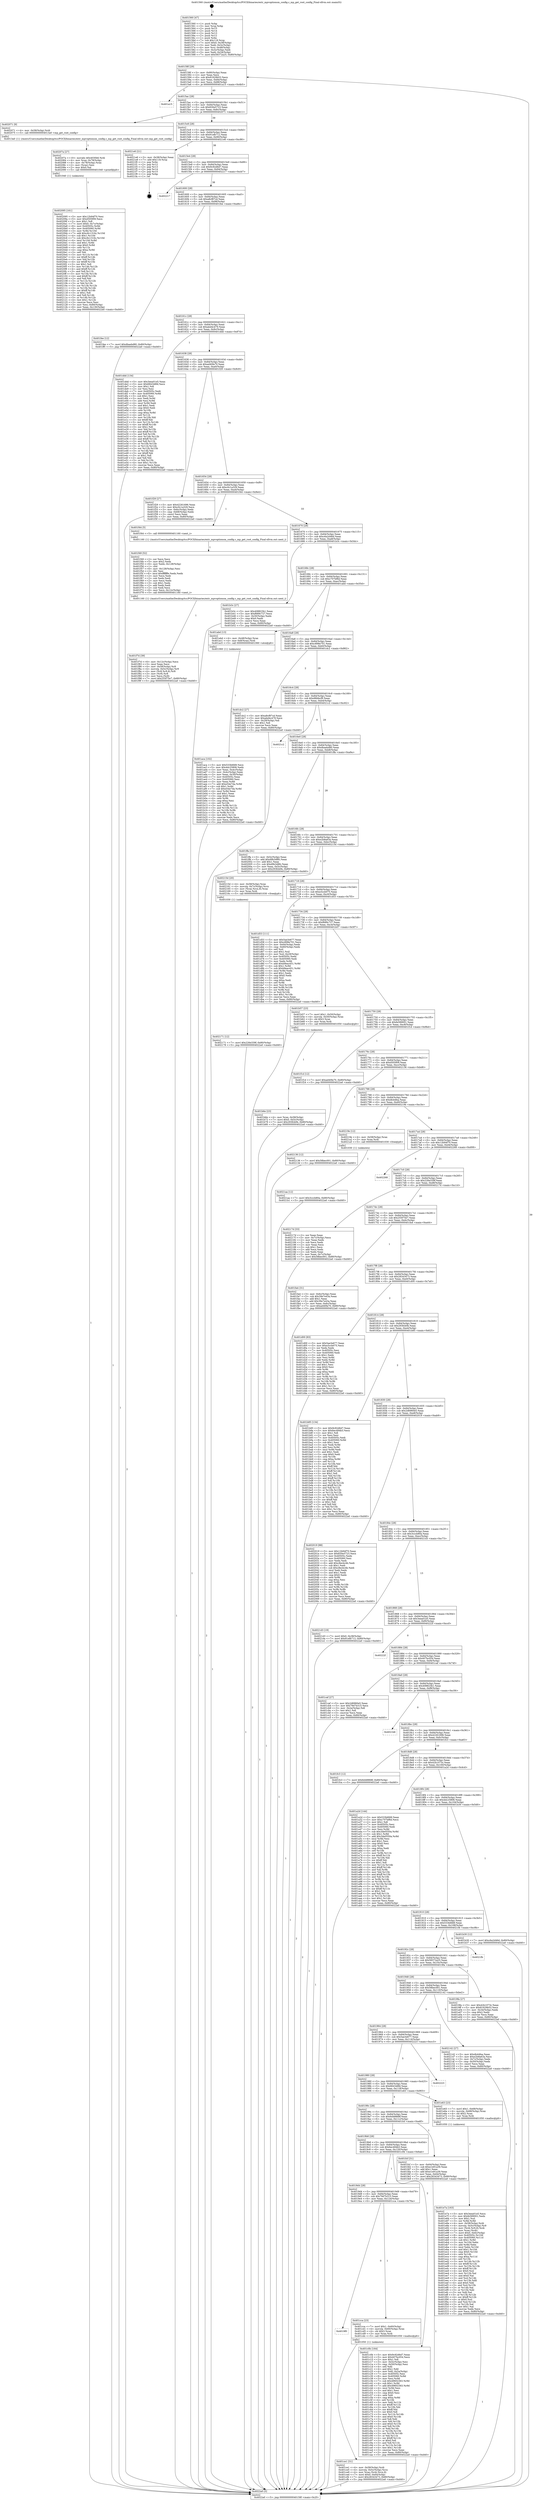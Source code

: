 digraph "0x401560" {
  label = "0x401560 (/mnt/c/Users/mathe/Desktop/tcc/POCII/binaries/extr_mpvoptionsm_config.c_mp_get_root_config_Final-ollvm.out::main(0))"
  labelloc = "t"
  node[shape=record]

  Entry [label="",width=0.3,height=0.3,shape=circle,fillcolor=black,style=filled]
  "0x40158f" [label="{
     0x40158f [29]\l
     | [instrs]\l
     &nbsp;&nbsp;0x40158f \<+3\>: mov -0x80(%rbp),%eax\l
     &nbsp;&nbsp;0x401592 \<+2\>: mov %eax,%ecx\l
     &nbsp;&nbsp;0x401594 \<+6\>: sub $0x81629b53,%ecx\l
     &nbsp;&nbsp;0x40159a \<+6\>: mov %eax,-0x84(%rbp)\l
     &nbsp;&nbsp;0x4015a0 \<+6\>: mov %ecx,-0x88(%rbp)\l
     &nbsp;&nbsp;0x4015a6 \<+6\>: je 0000000000401a15 \<main+0x4b5\>\l
  }"]
  "0x401a15" [label="{
     0x401a15\l
  }", style=dashed]
  "0x4015ac" [label="{
     0x4015ac [28]\l
     | [instrs]\l
     &nbsp;&nbsp;0x4015ac \<+5\>: jmp 00000000004015b1 \<main+0x51\>\l
     &nbsp;&nbsp;0x4015b1 \<+6\>: mov -0x84(%rbp),%eax\l
     &nbsp;&nbsp;0x4015b7 \<+5\>: sub $0x830e5723,%eax\l
     &nbsp;&nbsp;0x4015bc \<+6\>: mov %eax,-0x8c(%rbp)\l
     &nbsp;&nbsp;0x4015c2 \<+6\>: je 0000000000402071 \<main+0xb11\>\l
  }"]
  Exit [label="",width=0.3,height=0.3,shape=circle,fillcolor=black,style=filled,peripheries=2]
  "0x402071" [label="{
     0x402071 [9]\l
     | [instrs]\l
     &nbsp;&nbsp;0x402071 \<+4\>: mov -0x58(%rbp),%rdi\l
     &nbsp;&nbsp;0x402075 \<+5\>: call 00000000004013a0 \<mp_get_root_config\>\l
     | [calls]\l
     &nbsp;&nbsp;0x4013a0 \{1\} (/mnt/c/Users/mathe/Desktop/tcc/POCII/binaries/extr_mpvoptionsm_config.c_mp_get_root_config_Final-ollvm.out::mp_get_root_config)\l
  }"]
  "0x4015c8" [label="{
     0x4015c8 [28]\l
     | [instrs]\l
     &nbsp;&nbsp;0x4015c8 \<+5\>: jmp 00000000004015cd \<main+0x6d\>\l
     &nbsp;&nbsp;0x4015cd \<+6\>: mov -0x84(%rbp),%eax\l
     &nbsp;&nbsp;0x4015d3 \<+5\>: sub $0x91efb712,%eax\l
     &nbsp;&nbsp;0x4015d8 \<+6\>: mov %eax,-0x90(%rbp)\l
     &nbsp;&nbsp;0x4015de \<+6\>: je 00000000004021e6 \<main+0xc86\>\l
  }"]
  "0x4021aa" [label="{
     0x4021aa [12]\l
     | [instrs]\l
     &nbsp;&nbsp;0x4021aa \<+7\>: movl $0x3cccb80a,-0x80(%rbp)\l
     &nbsp;&nbsp;0x4021b1 \<+5\>: jmp 00000000004022a0 \<main+0xd40\>\l
  }"]
  "0x4021e6" [label="{
     0x4021e6 [21]\l
     | [instrs]\l
     &nbsp;&nbsp;0x4021e6 \<+3\>: mov -0x38(%rbp),%eax\l
     &nbsp;&nbsp;0x4021e9 \<+7\>: add $0x118,%rsp\l
     &nbsp;&nbsp;0x4021f0 \<+1\>: pop %rbx\l
     &nbsp;&nbsp;0x4021f1 \<+2\>: pop %r12\l
     &nbsp;&nbsp;0x4021f3 \<+2\>: pop %r13\l
     &nbsp;&nbsp;0x4021f5 \<+2\>: pop %r14\l
     &nbsp;&nbsp;0x4021f7 \<+2\>: pop %r15\l
     &nbsp;&nbsp;0x4021f9 \<+1\>: pop %rbp\l
     &nbsp;&nbsp;0x4021fa \<+1\>: ret\l
  }"]
  "0x4015e4" [label="{
     0x4015e4 [28]\l
     | [instrs]\l
     &nbsp;&nbsp;0x4015e4 \<+5\>: jmp 00000000004015e9 \<main+0x89\>\l
     &nbsp;&nbsp;0x4015e9 \<+6\>: mov -0x84(%rbp),%eax\l
     &nbsp;&nbsp;0x4015ef \<+5\>: sub $0x9c92d6d7,%eax\l
     &nbsp;&nbsp;0x4015f4 \<+6\>: mov %eax,-0x94(%rbp)\l
     &nbsp;&nbsp;0x4015fa \<+6\>: je 0000000000402217 \<main+0xcb7\>\l
  }"]
  "0x402171" [label="{
     0x402171 [12]\l
     | [instrs]\l
     &nbsp;&nbsp;0x402171 \<+7\>: movl $0x226e339f,-0x80(%rbp)\l
     &nbsp;&nbsp;0x402178 \<+5\>: jmp 00000000004022a0 \<main+0xd40\>\l
  }"]
  "0x402217" [label="{
     0x402217\l
  }", style=dashed]
  "0x401600" [label="{
     0x401600 [28]\l
     | [instrs]\l
     &nbsp;&nbsp;0x401600 \<+5\>: jmp 0000000000401605 \<main+0xa5\>\l
     &nbsp;&nbsp;0x401605 \<+6\>: mov -0x84(%rbp),%eax\l
     &nbsp;&nbsp;0x40160b \<+5\>: sub $0xa8cf87cd,%eax\l
     &nbsp;&nbsp;0x401610 \<+6\>: mov %eax,-0x98(%rbp)\l
     &nbsp;&nbsp;0x401616 \<+6\>: je 0000000000401fee \<main+0xa8e\>\l
  }"]
  "0x402095" [label="{
     0x402095 [161]\l
     | [instrs]\l
     &nbsp;&nbsp;0x402095 \<+5\>: mov $0x12b94f70,%esi\l
     &nbsp;&nbsp;0x40209a \<+5\>: mov $0xd505f09,%ecx\l
     &nbsp;&nbsp;0x40209f \<+2\>: mov $0x1,%dl\l
     &nbsp;&nbsp;0x4020a1 \<+7\>: movl $0x0,-0x7c(%rbp)\l
     &nbsp;&nbsp;0x4020a8 \<+8\>: mov 0x40505c,%r8d\l
     &nbsp;&nbsp;0x4020b0 \<+8\>: mov 0x405060,%r9d\l
     &nbsp;&nbsp;0x4020b8 \<+3\>: mov %r8d,%r10d\l
     &nbsp;&nbsp;0x4020bb \<+7\>: add $0xc6c1316c,%r10d\l
     &nbsp;&nbsp;0x4020c2 \<+4\>: sub $0x1,%r10d\l
     &nbsp;&nbsp;0x4020c6 \<+7\>: sub $0xc6c1316c,%r10d\l
     &nbsp;&nbsp;0x4020cd \<+4\>: imul %r10d,%r8d\l
     &nbsp;&nbsp;0x4020d1 \<+4\>: and $0x1,%r8d\l
     &nbsp;&nbsp;0x4020d5 \<+4\>: cmp $0x0,%r8d\l
     &nbsp;&nbsp;0x4020d9 \<+4\>: sete %r11b\l
     &nbsp;&nbsp;0x4020dd \<+4\>: cmp $0xa,%r9d\l
     &nbsp;&nbsp;0x4020e1 \<+3\>: setl %bl\l
     &nbsp;&nbsp;0x4020e4 \<+3\>: mov %r11b,%r14b\l
     &nbsp;&nbsp;0x4020e7 \<+4\>: xor $0xff,%r14b\l
     &nbsp;&nbsp;0x4020eb \<+3\>: mov %bl,%r15b\l
     &nbsp;&nbsp;0x4020ee \<+4\>: xor $0xff,%r15b\l
     &nbsp;&nbsp;0x4020f2 \<+3\>: xor $0x1,%dl\l
     &nbsp;&nbsp;0x4020f5 \<+3\>: mov %r14b,%r12b\l
     &nbsp;&nbsp;0x4020f8 \<+4\>: and $0xff,%r12b\l
     &nbsp;&nbsp;0x4020fc \<+3\>: and %dl,%r11b\l
     &nbsp;&nbsp;0x4020ff \<+3\>: mov %r15b,%r13b\l
     &nbsp;&nbsp;0x402102 \<+4\>: and $0xff,%r13b\l
     &nbsp;&nbsp;0x402106 \<+2\>: and %dl,%bl\l
     &nbsp;&nbsp;0x402108 \<+3\>: or %r11b,%r12b\l
     &nbsp;&nbsp;0x40210b \<+3\>: or %bl,%r13b\l
     &nbsp;&nbsp;0x40210e \<+3\>: xor %r13b,%r12b\l
     &nbsp;&nbsp;0x402111 \<+3\>: or %r15b,%r14b\l
     &nbsp;&nbsp;0x402114 \<+4\>: xor $0xff,%r14b\l
     &nbsp;&nbsp;0x402118 \<+3\>: or $0x1,%dl\l
     &nbsp;&nbsp;0x40211b \<+3\>: and %dl,%r14b\l
     &nbsp;&nbsp;0x40211e \<+3\>: or %r14b,%r12b\l
     &nbsp;&nbsp;0x402121 \<+4\>: test $0x1,%r12b\l
     &nbsp;&nbsp;0x402125 \<+3\>: cmovne %ecx,%esi\l
     &nbsp;&nbsp;0x402128 \<+3\>: mov %esi,-0x80(%rbp)\l
     &nbsp;&nbsp;0x40212b \<+6\>: mov %eax,-0x130(%rbp)\l
     &nbsp;&nbsp;0x402131 \<+5\>: jmp 00000000004022a0 \<main+0xd40\>\l
  }"]
  "0x401fee" [label="{
     0x401fee [12]\l
     | [instrs]\l
     &nbsp;&nbsp;0x401fee \<+7\>: movl $0xdbaebd80,-0x80(%rbp)\l
     &nbsp;&nbsp;0x401ff5 \<+5\>: jmp 00000000004022a0 \<main+0xd40\>\l
  }"]
  "0x40161c" [label="{
     0x40161c [28]\l
     | [instrs]\l
     &nbsp;&nbsp;0x40161c \<+5\>: jmp 0000000000401621 \<main+0xc1\>\l
     &nbsp;&nbsp;0x401621 \<+6\>: mov -0x84(%rbp),%eax\l
     &nbsp;&nbsp;0x401627 \<+5\>: sub $0xabd4c479,%eax\l
     &nbsp;&nbsp;0x40162c \<+6\>: mov %eax,-0x9c(%rbp)\l
     &nbsp;&nbsp;0x401632 \<+6\>: je 0000000000401ddd \<main+0x87d\>\l
  }"]
  "0x40207a" [label="{
     0x40207a [27]\l
     | [instrs]\l
     &nbsp;&nbsp;0x40207a \<+10\>: movabs $0x4030b6,%rdi\l
     &nbsp;&nbsp;0x402084 \<+4\>: mov %rax,-0x78(%rbp)\l
     &nbsp;&nbsp;0x402088 \<+4\>: mov -0x78(%rbp),%rax\l
     &nbsp;&nbsp;0x40208c \<+2\>: mov (%rax),%esi\l
     &nbsp;&nbsp;0x40208e \<+2\>: mov $0x0,%al\l
     &nbsp;&nbsp;0x402090 \<+5\>: call 0000000000401040 \<printf@plt\>\l
     | [calls]\l
     &nbsp;&nbsp;0x401040 \{1\} (unknown)\l
  }"]
  "0x401ddd" [label="{
     0x401ddd [134]\l
     | [instrs]\l
     &nbsp;&nbsp;0x401ddd \<+5\>: mov $0x3eea01e5,%eax\l
     &nbsp;&nbsp;0x401de2 \<+5\>: mov $0x684348fd,%ecx\l
     &nbsp;&nbsp;0x401de7 \<+2\>: mov $0x1,%dl\l
     &nbsp;&nbsp;0x401de9 \<+2\>: xor %esi,%esi\l
     &nbsp;&nbsp;0x401deb \<+7\>: mov 0x40505c,%edi\l
     &nbsp;&nbsp;0x401df2 \<+8\>: mov 0x405060,%r8d\l
     &nbsp;&nbsp;0x401dfa \<+3\>: sub $0x1,%esi\l
     &nbsp;&nbsp;0x401dfd \<+3\>: mov %edi,%r9d\l
     &nbsp;&nbsp;0x401e00 \<+3\>: add %esi,%r9d\l
     &nbsp;&nbsp;0x401e03 \<+4\>: imul %r9d,%edi\l
     &nbsp;&nbsp;0x401e07 \<+3\>: and $0x1,%edi\l
     &nbsp;&nbsp;0x401e0a \<+3\>: cmp $0x0,%edi\l
     &nbsp;&nbsp;0x401e0d \<+4\>: sete %r10b\l
     &nbsp;&nbsp;0x401e11 \<+4\>: cmp $0xa,%r8d\l
     &nbsp;&nbsp;0x401e15 \<+4\>: setl %r11b\l
     &nbsp;&nbsp;0x401e19 \<+3\>: mov %r10b,%bl\l
     &nbsp;&nbsp;0x401e1c \<+3\>: xor $0xff,%bl\l
     &nbsp;&nbsp;0x401e1f \<+3\>: mov %r11b,%r14b\l
     &nbsp;&nbsp;0x401e22 \<+4\>: xor $0xff,%r14b\l
     &nbsp;&nbsp;0x401e26 \<+3\>: xor $0x1,%dl\l
     &nbsp;&nbsp;0x401e29 \<+3\>: mov %bl,%r15b\l
     &nbsp;&nbsp;0x401e2c \<+4\>: and $0xff,%r15b\l
     &nbsp;&nbsp;0x401e30 \<+3\>: and %dl,%r10b\l
     &nbsp;&nbsp;0x401e33 \<+3\>: mov %r14b,%r12b\l
     &nbsp;&nbsp;0x401e36 \<+4\>: and $0xff,%r12b\l
     &nbsp;&nbsp;0x401e3a \<+3\>: and %dl,%r11b\l
     &nbsp;&nbsp;0x401e3d \<+3\>: or %r10b,%r15b\l
     &nbsp;&nbsp;0x401e40 \<+3\>: or %r11b,%r12b\l
     &nbsp;&nbsp;0x401e43 \<+3\>: xor %r12b,%r15b\l
     &nbsp;&nbsp;0x401e46 \<+3\>: or %r14b,%bl\l
     &nbsp;&nbsp;0x401e49 \<+3\>: xor $0xff,%bl\l
     &nbsp;&nbsp;0x401e4c \<+3\>: or $0x1,%dl\l
     &nbsp;&nbsp;0x401e4f \<+2\>: and %dl,%bl\l
     &nbsp;&nbsp;0x401e51 \<+3\>: or %bl,%r15b\l
     &nbsp;&nbsp;0x401e54 \<+4\>: test $0x1,%r15b\l
     &nbsp;&nbsp;0x401e58 \<+3\>: cmovne %ecx,%eax\l
     &nbsp;&nbsp;0x401e5b \<+3\>: mov %eax,-0x80(%rbp)\l
     &nbsp;&nbsp;0x401e5e \<+5\>: jmp 00000000004022a0 \<main+0xd40\>\l
  }"]
  "0x401638" [label="{
     0x401638 [28]\l
     | [instrs]\l
     &nbsp;&nbsp;0x401638 \<+5\>: jmp 000000000040163d \<main+0xdd\>\l
     &nbsp;&nbsp;0x40163d \<+6\>: mov -0x84(%rbp),%eax\l
     &nbsp;&nbsp;0x401643 \<+5\>: sub $0xad40fa70,%eax\l
     &nbsp;&nbsp;0x401648 \<+6\>: mov %eax,-0xa0(%rbp)\l
     &nbsp;&nbsp;0x40164e \<+6\>: je 0000000000401f29 \<main+0x9c9\>\l
  }"]
  "0x401f7d" [label="{
     0x401f7d [39]\l
     | [instrs]\l
     &nbsp;&nbsp;0x401f7d \<+6\>: mov -0x12c(%rbp),%ecx\l
     &nbsp;&nbsp;0x401f83 \<+3\>: imul %eax,%ecx\l
     &nbsp;&nbsp;0x401f86 \<+4\>: mov -0x58(%rbp),%r8\l
     &nbsp;&nbsp;0x401f8a \<+4\>: movslq -0x5c(%rbp),%r9\l
     &nbsp;&nbsp;0x401f8e \<+4\>: mov (%r8,%r9,8),%r8\l
     &nbsp;&nbsp;0x401f92 \<+3\>: mov (%r8),%r8\l
     &nbsp;&nbsp;0x401f95 \<+3\>: mov %ecx,(%r8)\l
     &nbsp;&nbsp;0x401f98 \<+7\>: movl $0x255f75e7,-0x80(%rbp)\l
     &nbsp;&nbsp;0x401f9f \<+5\>: jmp 00000000004022a0 \<main+0xd40\>\l
  }"]
  "0x401f29" [label="{
     0x401f29 [27]\l
     | [instrs]\l
     &nbsp;&nbsp;0x401f29 \<+5\>: mov $0x42261696,%eax\l
     &nbsp;&nbsp;0x401f2e \<+5\>: mov $0xc0c1a329,%ecx\l
     &nbsp;&nbsp;0x401f33 \<+3\>: mov -0x6c(%rbp),%edx\l
     &nbsp;&nbsp;0x401f36 \<+3\>: cmp -0x68(%rbp),%edx\l
     &nbsp;&nbsp;0x401f39 \<+3\>: cmovl %ecx,%eax\l
     &nbsp;&nbsp;0x401f3c \<+3\>: mov %eax,-0x80(%rbp)\l
     &nbsp;&nbsp;0x401f3f \<+5\>: jmp 00000000004022a0 \<main+0xd40\>\l
  }"]
  "0x401654" [label="{
     0x401654 [28]\l
     | [instrs]\l
     &nbsp;&nbsp;0x401654 \<+5\>: jmp 0000000000401659 \<main+0xf9\>\l
     &nbsp;&nbsp;0x401659 \<+6\>: mov -0x84(%rbp),%eax\l
     &nbsp;&nbsp;0x40165f \<+5\>: sub $0xc0c1a329,%eax\l
     &nbsp;&nbsp;0x401664 \<+6\>: mov %eax,-0xa4(%rbp)\l
     &nbsp;&nbsp;0x40166a \<+6\>: je 0000000000401f44 \<main+0x9e4\>\l
  }"]
  "0x401f49" [label="{
     0x401f49 [52]\l
     | [instrs]\l
     &nbsp;&nbsp;0x401f49 \<+2\>: xor %ecx,%ecx\l
     &nbsp;&nbsp;0x401f4b \<+5\>: mov $0x2,%edx\l
     &nbsp;&nbsp;0x401f50 \<+6\>: mov %edx,-0x128(%rbp)\l
     &nbsp;&nbsp;0x401f56 \<+1\>: cltd\l
     &nbsp;&nbsp;0x401f57 \<+6\>: mov -0x128(%rbp),%esi\l
     &nbsp;&nbsp;0x401f5d \<+2\>: idiv %esi\l
     &nbsp;&nbsp;0x401f5f \<+6\>: imul $0xfffffffe,%edx,%edx\l
     &nbsp;&nbsp;0x401f65 \<+2\>: mov %ecx,%edi\l
     &nbsp;&nbsp;0x401f67 \<+2\>: sub %edx,%edi\l
     &nbsp;&nbsp;0x401f69 \<+2\>: mov %ecx,%edx\l
     &nbsp;&nbsp;0x401f6b \<+3\>: sub $0x1,%edx\l
     &nbsp;&nbsp;0x401f6e \<+2\>: add %edx,%edi\l
     &nbsp;&nbsp;0x401f70 \<+2\>: sub %edi,%ecx\l
     &nbsp;&nbsp;0x401f72 \<+6\>: mov %ecx,-0x12c(%rbp)\l
     &nbsp;&nbsp;0x401f78 \<+5\>: call 0000000000401160 \<next_i\>\l
     | [calls]\l
     &nbsp;&nbsp;0x401160 \{1\} (/mnt/c/Users/mathe/Desktop/tcc/POCII/binaries/extr_mpvoptionsm_config.c_mp_get_root_config_Final-ollvm.out::next_i)\l
  }"]
  "0x401f44" [label="{
     0x401f44 [5]\l
     | [instrs]\l
     &nbsp;&nbsp;0x401f44 \<+5\>: call 0000000000401160 \<next_i\>\l
     | [calls]\l
     &nbsp;&nbsp;0x401160 \{1\} (/mnt/c/Users/mathe/Desktop/tcc/POCII/binaries/extr_mpvoptionsm_config.c_mp_get_root_config_Final-ollvm.out::next_i)\l
  }"]
  "0x401670" [label="{
     0x401670 [28]\l
     | [instrs]\l
     &nbsp;&nbsp;0x401670 \<+5\>: jmp 0000000000401675 \<main+0x115\>\l
     &nbsp;&nbsp;0x401675 \<+6\>: mov -0x84(%rbp),%eax\l
     &nbsp;&nbsp;0x40167b \<+5\>: sub $0xc6a2d46d,%eax\l
     &nbsp;&nbsp;0x401680 \<+6\>: mov %eax,-0xa8(%rbp)\l
     &nbsp;&nbsp;0x401686 \<+6\>: je 0000000000401b3c \<main+0x5dc\>\l
  }"]
  "0x401e7a" [label="{
     0x401e7a [163]\l
     | [instrs]\l
     &nbsp;&nbsp;0x401e7a \<+5\>: mov $0x3eea01e5,%ecx\l
     &nbsp;&nbsp;0x401e7f \<+5\>: mov $0xfe589001,%edx\l
     &nbsp;&nbsp;0x401e84 \<+3\>: mov $0x1,%sil\l
     &nbsp;&nbsp;0x401e87 \<+3\>: xor %r8d,%r8d\l
     &nbsp;&nbsp;0x401e8a \<+4\>: mov -0x58(%rbp),%rdi\l
     &nbsp;&nbsp;0x401e8e \<+4\>: movslq -0x5c(%rbp),%r9\l
     &nbsp;&nbsp;0x401e92 \<+4\>: mov (%rdi,%r9,8),%rdi\l
     &nbsp;&nbsp;0x401e96 \<+3\>: mov %rax,(%rdi)\l
     &nbsp;&nbsp;0x401e99 \<+7\>: movl $0x0,-0x6c(%rbp)\l
     &nbsp;&nbsp;0x401ea0 \<+8\>: mov 0x40505c,%r10d\l
     &nbsp;&nbsp;0x401ea8 \<+8\>: mov 0x405060,%r11d\l
     &nbsp;&nbsp;0x401eb0 \<+4\>: sub $0x1,%r8d\l
     &nbsp;&nbsp;0x401eb4 \<+3\>: mov %r10d,%ebx\l
     &nbsp;&nbsp;0x401eb7 \<+3\>: add %r8d,%ebx\l
     &nbsp;&nbsp;0x401eba \<+4\>: imul %ebx,%r10d\l
     &nbsp;&nbsp;0x401ebe \<+4\>: and $0x1,%r10d\l
     &nbsp;&nbsp;0x401ec2 \<+4\>: cmp $0x0,%r10d\l
     &nbsp;&nbsp;0x401ec6 \<+4\>: sete %r14b\l
     &nbsp;&nbsp;0x401eca \<+4\>: cmp $0xa,%r11d\l
     &nbsp;&nbsp;0x401ece \<+4\>: setl %r15b\l
     &nbsp;&nbsp;0x401ed2 \<+3\>: mov %r14b,%r12b\l
     &nbsp;&nbsp;0x401ed5 \<+4\>: xor $0xff,%r12b\l
     &nbsp;&nbsp;0x401ed9 \<+3\>: mov %r15b,%r13b\l
     &nbsp;&nbsp;0x401edc \<+4\>: xor $0xff,%r13b\l
     &nbsp;&nbsp;0x401ee0 \<+4\>: xor $0x0,%sil\l
     &nbsp;&nbsp;0x401ee4 \<+3\>: mov %r12b,%al\l
     &nbsp;&nbsp;0x401ee7 \<+2\>: and $0x0,%al\l
     &nbsp;&nbsp;0x401ee9 \<+3\>: and %sil,%r14b\l
     &nbsp;&nbsp;0x401eec \<+3\>: mov %r13b,%dil\l
     &nbsp;&nbsp;0x401eef \<+4\>: and $0x0,%dil\l
     &nbsp;&nbsp;0x401ef3 \<+3\>: and %sil,%r15b\l
     &nbsp;&nbsp;0x401ef6 \<+3\>: or %r14b,%al\l
     &nbsp;&nbsp;0x401ef9 \<+3\>: or %r15b,%dil\l
     &nbsp;&nbsp;0x401efc \<+3\>: xor %dil,%al\l
     &nbsp;&nbsp;0x401eff \<+3\>: or %r13b,%r12b\l
     &nbsp;&nbsp;0x401f02 \<+4\>: xor $0xff,%r12b\l
     &nbsp;&nbsp;0x401f06 \<+4\>: or $0x0,%sil\l
     &nbsp;&nbsp;0x401f0a \<+3\>: and %sil,%r12b\l
     &nbsp;&nbsp;0x401f0d \<+3\>: or %r12b,%al\l
     &nbsp;&nbsp;0x401f10 \<+2\>: test $0x1,%al\l
     &nbsp;&nbsp;0x401f12 \<+3\>: cmovne %edx,%ecx\l
     &nbsp;&nbsp;0x401f15 \<+3\>: mov %ecx,-0x80(%rbp)\l
     &nbsp;&nbsp;0x401f18 \<+5\>: jmp 00000000004022a0 \<main+0xd40\>\l
  }"]
  "0x401b3c" [label="{
     0x401b3c [27]\l
     | [instrs]\l
     &nbsp;&nbsp;0x401b3c \<+5\>: mov $0x408823b1,%eax\l
     &nbsp;&nbsp;0x401b41 \<+5\>: mov $0xf689c727,%ecx\l
     &nbsp;&nbsp;0x401b46 \<+3\>: mov -0x30(%rbp),%edx\l
     &nbsp;&nbsp;0x401b49 \<+3\>: cmp $0x0,%edx\l
     &nbsp;&nbsp;0x401b4c \<+3\>: cmove %ecx,%eax\l
     &nbsp;&nbsp;0x401b4f \<+3\>: mov %eax,-0x80(%rbp)\l
     &nbsp;&nbsp;0x401b52 \<+5\>: jmp 00000000004022a0 \<main+0xd40\>\l
  }"]
  "0x40168c" [label="{
     0x40168c [28]\l
     | [instrs]\l
     &nbsp;&nbsp;0x40168c \<+5\>: jmp 0000000000401691 \<main+0x131\>\l
     &nbsp;&nbsp;0x401691 \<+6\>: mov -0x84(%rbp),%eax\l
     &nbsp;&nbsp;0x401697 \<+5\>: sub $0xc707bf6d,%eax\l
     &nbsp;&nbsp;0x40169c \<+6\>: mov %eax,-0xac(%rbp)\l
     &nbsp;&nbsp;0x4016a2 \<+6\>: je 0000000000401abd \<main+0x55d\>\l
  }"]
  "0x401ce1" [label="{
     0x401ce1 [31]\l
     | [instrs]\l
     &nbsp;&nbsp;0x401ce1 \<+4\>: mov -0x58(%rbp),%rdi\l
     &nbsp;&nbsp;0x401ce5 \<+4\>: movslq -0x5c(%rbp),%rcx\l
     &nbsp;&nbsp;0x401ce9 \<+4\>: mov %rax,(%rdi,%rcx,8)\l
     &nbsp;&nbsp;0x401ced \<+7\>: movl $0x0,-0x64(%rbp)\l
     &nbsp;&nbsp;0x401cf4 \<+7\>: movl $0x28343473,-0x80(%rbp)\l
     &nbsp;&nbsp;0x401cfb \<+5\>: jmp 00000000004022a0 \<main+0xd40\>\l
  }"]
  "0x401abd" [label="{
     0x401abd [13]\l
     | [instrs]\l
     &nbsp;&nbsp;0x401abd \<+4\>: mov -0x48(%rbp),%rax\l
     &nbsp;&nbsp;0x401ac1 \<+4\>: mov 0x8(%rax),%rdi\l
     &nbsp;&nbsp;0x401ac5 \<+5\>: call 0000000000401060 \<atoi@plt\>\l
     | [calls]\l
     &nbsp;&nbsp;0x401060 \{1\} (unknown)\l
  }"]
  "0x4016a8" [label="{
     0x4016a8 [28]\l
     | [instrs]\l
     &nbsp;&nbsp;0x4016a8 \<+5\>: jmp 00000000004016ad \<main+0x14d\>\l
     &nbsp;&nbsp;0x4016ad \<+6\>: mov -0x84(%rbp),%eax\l
     &nbsp;&nbsp;0x4016b3 \<+5\>: sub $0xc898e701,%eax\l
     &nbsp;&nbsp;0x4016b8 \<+6\>: mov %eax,-0xb0(%rbp)\l
     &nbsp;&nbsp;0x4016be \<+6\>: je 0000000000401dc2 \<main+0x862\>\l
  }"]
  "0x4019f0" [label="{
     0x4019f0\l
  }", style=dashed]
  "0x401dc2" [label="{
     0x401dc2 [27]\l
     | [instrs]\l
     &nbsp;&nbsp;0x401dc2 \<+5\>: mov $0xa8cf87cd,%eax\l
     &nbsp;&nbsp;0x401dc7 \<+5\>: mov $0xabd4c479,%ecx\l
     &nbsp;&nbsp;0x401dcc \<+3\>: mov -0x29(%rbp),%dl\l
     &nbsp;&nbsp;0x401dcf \<+3\>: test $0x1,%dl\l
     &nbsp;&nbsp;0x401dd2 \<+3\>: cmovne %ecx,%eax\l
     &nbsp;&nbsp;0x401dd5 \<+3\>: mov %eax,-0x80(%rbp)\l
     &nbsp;&nbsp;0x401dd8 \<+5\>: jmp 00000000004022a0 \<main+0xd40\>\l
  }"]
  "0x4016c4" [label="{
     0x4016c4 [28]\l
     | [instrs]\l
     &nbsp;&nbsp;0x4016c4 \<+5\>: jmp 00000000004016c9 \<main+0x169\>\l
     &nbsp;&nbsp;0x4016c9 \<+6\>: mov -0x84(%rbp),%eax\l
     &nbsp;&nbsp;0x4016cf \<+5\>: sub $0xd8bfecf9,%eax\l
     &nbsp;&nbsp;0x4016d4 \<+6\>: mov %eax,-0xb4(%rbp)\l
     &nbsp;&nbsp;0x4016da \<+6\>: je 00000000004021c2 \<main+0xc62\>\l
  }"]
  "0x401cca" [label="{
     0x401cca [23]\l
     | [instrs]\l
     &nbsp;&nbsp;0x401cca \<+7\>: movl $0x1,-0x60(%rbp)\l
     &nbsp;&nbsp;0x401cd1 \<+4\>: movslq -0x60(%rbp),%rax\l
     &nbsp;&nbsp;0x401cd5 \<+4\>: shl $0x3,%rax\l
     &nbsp;&nbsp;0x401cd9 \<+3\>: mov %rax,%rdi\l
     &nbsp;&nbsp;0x401cdc \<+5\>: call 0000000000401050 \<malloc@plt\>\l
     | [calls]\l
     &nbsp;&nbsp;0x401050 \{1\} (unknown)\l
  }"]
  "0x4021c2" [label="{
     0x4021c2\l
  }", style=dashed]
  "0x4016e0" [label="{
     0x4016e0 [28]\l
     | [instrs]\l
     &nbsp;&nbsp;0x4016e0 \<+5\>: jmp 00000000004016e5 \<main+0x185\>\l
     &nbsp;&nbsp;0x4016e5 \<+6\>: mov -0x84(%rbp),%eax\l
     &nbsp;&nbsp;0x4016eb \<+5\>: sub $0xdbaebd80,%eax\l
     &nbsp;&nbsp;0x4016f0 \<+6\>: mov %eax,-0xb8(%rbp)\l
     &nbsp;&nbsp;0x4016f6 \<+6\>: je 0000000000401ffa \<main+0xa9a\>\l
  }"]
  "0x4019d4" [label="{
     0x4019d4 [28]\l
     | [instrs]\l
     &nbsp;&nbsp;0x4019d4 \<+5\>: jmp 00000000004019d9 \<main+0x479\>\l
     &nbsp;&nbsp;0x4019d9 \<+6\>: mov -0x84(%rbp),%eax\l
     &nbsp;&nbsp;0x4019df \<+5\>: sub $0x79d7b315,%eax\l
     &nbsp;&nbsp;0x4019e4 \<+6\>: mov %eax,-0x124(%rbp)\l
     &nbsp;&nbsp;0x4019ea \<+6\>: je 0000000000401cca \<main+0x76a\>\l
  }"]
  "0x401ffa" [label="{
     0x401ffa [31]\l
     | [instrs]\l
     &nbsp;&nbsp;0x401ffa \<+3\>: mov -0x5c(%rbp),%eax\l
     &nbsp;&nbsp;0x401ffd \<+5\>: add $0xd9b3d8fc,%eax\l
     &nbsp;&nbsp;0x402002 \<+3\>: add $0x1,%eax\l
     &nbsp;&nbsp;0x402005 \<+5\>: sub $0xd9b3d8fc,%eax\l
     &nbsp;&nbsp;0x40200a \<+3\>: mov %eax,-0x5c(%rbp)\l
     &nbsp;&nbsp;0x40200d \<+7\>: movl $0x293fcb0b,-0x80(%rbp)\l
     &nbsp;&nbsp;0x402014 \<+5\>: jmp 00000000004022a0 \<main+0xd40\>\l
  }"]
  "0x4016fc" [label="{
     0x4016fc [28]\l
     | [instrs]\l
     &nbsp;&nbsp;0x4016fc \<+5\>: jmp 0000000000401701 \<main+0x1a1\>\l
     &nbsp;&nbsp;0x401701 \<+6\>: mov -0x84(%rbp),%eax\l
     &nbsp;&nbsp;0x401707 \<+5\>: sub $0xe2b8a63a,%eax\l
     &nbsp;&nbsp;0x40170c \<+6\>: mov %eax,-0xbc(%rbp)\l
     &nbsp;&nbsp;0x401712 \<+6\>: je 000000000040215d \<main+0xbfd\>\l
  }"]
  "0x401c0b" [label="{
     0x401c0b [164]\l
     | [instrs]\l
     &nbsp;&nbsp;0x401c0b \<+5\>: mov $0x9c92d6d7,%eax\l
     &nbsp;&nbsp;0x401c10 \<+5\>: mov $0x407bc054,%ecx\l
     &nbsp;&nbsp;0x401c15 \<+2\>: mov $0x1,%dl\l
     &nbsp;&nbsp;0x401c17 \<+3\>: mov -0x5c(%rbp),%esi\l
     &nbsp;&nbsp;0x401c1a \<+3\>: cmp -0x50(%rbp),%esi\l
     &nbsp;&nbsp;0x401c1d \<+4\>: setl %dil\l
     &nbsp;&nbsp;0x401c21 \<+4\>: and $0x1,%dil\l
     &nbsp;&nbsp;0x401c25 \<+4\>: mov %dil,-0x2a(%rbp)\l
     &nbsp;&nbsp;0x401c29 \<+7\>: mov 0x40505c,%esi\l
     &nbsp;&nbsp;0x401c30 \<+8\>: mov 0x405060,%r8d\l
     &nbsp;&nbsp;0x401c38 \<+3\>: mov %esi,%r9d\l
     &nbsp;&nbsp;0x401c3b \<+7\>: sub $0x49602363,%r9d\l
     &nbsp;&nbsp;0x401c42 \<+4\>: sub $0x1,%r9d\l
     &nbsp;&nbsp;0x401c46 \<+7\>: add $0x49602363,%r9d\l
     &nbsp;&nbsp;0x401c4d \<+4\>: imul %r9d,%esi\l
     &nbsp;&nbsp;0x401c51 \<+3\>: and $0x1,%esi\l
     &nbsp;&nbsp;0x401c54 \<+3\>: cmp $0x0,%esi\l
     &nbsp;&nbsp;0x401c57 \<+4\>: sete %dil\l
     &nbsp;&nbsp;0x401c5b \<+4\>: cmp $0xa,%r8d\l
     &nbsp;&nbsp;0x401c5f \<+4\>: setl %r10b\l
     &nbsp;&nbsp;0x401c63 \<+3\>: mov %dil,%r11b\l
     &nbsp;&nbsp;0x401c66 \<+4\>: xor $0xff,%r11b\l
     &nbsp;&nbsp;0x401c6a \<+3\>: mov %r10b,%bl\l
     &nbsp;&nbsp;0x401c6d \<+3\>: xor $0xff,%bl\l
     &nbsp;&nbsp;0x401c70 \<+3\>: xor $0x0,%dl\l
     &nbsp;&nbsp;0x401c73 \<+3\>: mov %r11b,%r14b\l
     &nbsp;&nbsp;0x401c76 \<+4\>: and $0x0,%r14b\l
     &nbsp;&nbsp;0x401c7a \<+3\>: and %dl,%dil\l
     &nbsp;&nbsp;0x401c7d \<+3\>: mov %bl,%r15b\l
     &nbsp;&nbsp;0x401c80 \<+4\>: and $0x0,%r15b\l
     &nbsp;&nbsp;0x401c84 \<+3\>: and %dl,%r10b\l
     &nbsp;&nbsp;0x401c87 \<+3\>: or %dil,%r14b\l
     &nbsp;&nbsp;0x401c8a \<+3\>: or %r10b,%r15b\l
     &nbsp;&nbsp;0x401c8d \<+3\>: xor %r15b,%r14b\l
     &nbsp;&nbsp;0x401c90 \<+3\>: or %bl,%r11b\l
     &nbsp;&nbsp;0x401c93 \<+4\>: xor $0xff,%r11b\l
     &nbsp;&nbsp;0x401c97 \<+3\>: or $0x0,%dl\l
     &nbsp;&nbsp;0x401c9a \<+3\>: and %dl,%r11b\l
     &nbsp;&nbsp;0x401c9d \<+3\>: or %r11b,%r14b\l
     &nbsp;&nbsp;0x401ca0 \<+4\>: test $0x1,%r14b\l
     &nbsp;&nbsp;0x401ca4 \<+3\>: cmovne %ecx,%eax\l
     &nbsp;&nbsp;0x401ca7 \<+3\>: mov %eax,-0x80(%rbp)\l
     &nbsp;&nbsp;0x401caa \<+5\>: jmp 00000000004022a0 \<main+0xd40\>\l
  }"]
  "0x40215d" [label="{
     0x40215d [20]\l
     | [instrs]\l
     &nbsp;&nbsp;0x40215d \<+4\>: mov -0x58(%rbp),%rax\l
     &nbsp;&nbsp;0x402161 \<+4\>: movslq -0x7c(%rbp),%rcx\l
     &nbsp;&nbsp;0x402165 \<+4\>: mov (%rax,%rcx,8),%rax\l
     &nbsp;&nbsp;0x402169 \<+3\>: mov %rax,%rdi\l
     &nbsp;&nbsp;0x40216c \<+5\>: call 0000000000401030 \<free@plt\>\l
     | [calls]\l
     &nbsp;&nbsp;0x401030 \{1\} (unknown)\l
  }"]
  "0x401718" [label="{
     0x401718 [28]\l
     | [instrs]\l
     &nbsp;&nbsp;0x401718 \<+5\>: jmp 000000000040171d \<main+0x1bd\>\l
     &nbsp;&nbsp;0x40171d \<+6\>: mov -0x84(%rbp),%eax\l
     &nbsp;&nbsp;0x401723 \<+5\>: sub $0xe3ccb075,%eax\l
     &nbsp;&nbsp;0x401728 \<+6\>: mov %eax,-0xc0(%rbp)\l
     &nbsp;&nbsp;0x40172e \<+6\>: je 0000000000401d53 \<main+0x7f3\>\l
  }"]
  "0x4019b8" [label="{
     0x4019b8 [28]\l
     | [instrs]\l
     &nbsp;&nbsp;0x4019b8 \<+5\>: jmp 00000000004019bd \<main+0x45d\>\l
     &nbsp;&nbsp;0x4019bd \<+6\>: mov -0x84(%rbp),%eax\l
     &nbsp;&nbsp;0x4019c3 \<+5\>: sub $0x6ec494b3,%eax\l
     &nbsp;&nbsp;0x4019c8 \<+6\>: mov %eax,-0x120(%rbp)\l
     &nbsp;&nbsp;0x4019ce \<+6\>: je 0000000000401c0b \<main+0x6ab\>\l
  }"]
  "0x401d53" [label="{
     0x401d53 [111]\l
     | [instrs]\l
     &nbsp;&nbsp;0x401d53 \<+5\>: mov $0x5ae3e677,%eax\l
     &nbsp;&nbsp;0x401d58 \<+5\>: mov $0xc898e701,%ecx\l
     &nbsp;&nbsp;0x401d5d \<+3\>: mov -0x64(%rbp),%edx\l
     &nbsp;&nbsp;0x401d60 \<+3\>: cmp -0x60(%rbp),%edx\l
     &nbsp;&nbsp;0x401d63 \<+4\>: setl %sil\l
     &nbsp;&nbsp;0x401d67 \<+4\>: and $0x1,%sil\l
     &nbsp;&nbsp;0x401d6b \<+4\>: mov %sil,-0x29(%rbp)\l
     &nbsp;&nbsp;0x401d6f \<+7\>: mov 0x40505c,%edx\l
     &nbsp;&nbsp;0x401d76 \<+7\>: mov 0x405060,%edi\l
     &nbsp;&nbsp;0x401d7d \<+3\>: mov %edx,%r8d\l
     &nbsp;&nbsp;0x401d80 \<+7\>: add $0xb9eac451,%r8d\l
     &nbsp;&nbsp;0x401d87 \<+4\>: sub $0x1,%r8d\l
     &nbsp;&nbsp;0x401d8b \<+7\>: sub $0xb9eac451,%r8d\l
     &nbsp;&nbsp;0x401d92 \<+4\>: imul %r8d,%edx\l
     &nbsp;&nbsp;0x401d96 \<+3\>: and $0x1,%edx\l
     &nbsp;&nbsp;0x401d99 \<+3\>: cmp $0x0,%edx\l
     &nbsp;&nbsp;0x401d9c \<+4\>: sete %sil\l
     &nbsp;&nbsp;0x401da0 \<+3\>: cmp $0xa,%edi\l
     &nbsp;&nbsp;0x401da3 \<+4\>: setl %r9b\l
     &nbsp;&nbsp;0x401da7 \<+3\>: mov %sil,%r10b\l
     &nbsp;&nbsp;0x401daa \<+3\>: and %r9b,%r10b\l
     &nbsp;&nbsp;0x401dad \<+3\>: xor %r9b,%sil\l
     &nbsp;&nbsp;0x401db0 \<+3\>: or %sil,%r10b\l
     &nbsp;&nbsp;0x401db3 \<+4\>: test $0x1,%r10b\l
     &nbsp;&nbsp;0x401db7 \<+3\>: cmovne %ecx,%eax\l
     &nbsp;&nbsp;0x401dba \<+3\>: mov %eax,-0x80(%rbp)\l
     &nbsp;&nbsp;0x401dbd \<+5\>: jmp 00000000004022a0 \<main+0xd40\>\l
  }"]
  "0x401734" [label="{
     0x401734 [28]\l
     | [instrs]\l
     &nbsp;&nbsp;0x401734 \<+5\>: jmp 0000000000401739 \<main+0x1d9\>\l
     &nbsp;&nbsp;0x401739 \<+6\>: mov -0x84(%rbp),%eax\l
     &nbsp;&nbsp;0x40173f \<+5\>: sub $0xf689c727,%eax\l
     &nbsp;&nbsp;0x401744 \<+6\>: mov %eax,-0xc4(%rbp)\l
     &nbsp;&nbsp;0x40174a \<+6\>: je 0000000000401b57 \<main+0x5f7\>\l
  }"]
  "0x401fcf" [label="{
     0x401fcf [31]\l
     | [instrs]\l
     &nbsp;&nbsp;0x401fcf \<+3\>: mov -0x64(%rbp),%eax\l
     &nbsp;&nbsp;0x401fd2 \<+5\>: sub $0xe1e91a39,%eax\l
     &nbsp;&nbsp;0x401fd7 \<+3\>: add $0x1,%eax\l
     &nbsp;&nbsp;0x401fda \<+5\>: add $0xe1e91a39,%eax\l
     &nbsp;&nbsp;0x401fdf \<+3\>: mov %eax,-0x64(%rbp)\l
     &nbsp;&nbsp;0x401fe2 \<+7\>: movl $0x28343473,-0x80(%rbp)\l
     &nbsp;&nbsp;0x401fe9 \<+5\>: jmp 00000000004022a0 \<main+0xd40\>\l
  }"]
  "0x401b57" [label="{
     0x401b57 [23]\l
     | [instrs]\l
     &nbsp;&nbsp;0x401b57 \<+7\>: movl $0x1,-0x50(%rbp)\l
     &nbsp;&nbsp;0x401b5e \<+4\>: movslq -0x50(%rbp),%rax\l
     &nbsp;&nbsp;0x401b62 \<+4\>: shl $0x3,%rax\l
     &nbsp;&nbsp;0x401b66 \<+3\>: mov %rax,%rdi\l
     &nbsp;&nbsp;0x401b69 \<+5\>: call 0000000000401050 \<malloc@plt\>\l
     | [calls]\l
     &nbsp;&nbsp;0x401050 \{1\} (unknown)\l
  }"]
  "0x401750" [label="{
     0x401750 [28]\l
     | [instrs]\l
     &nbsp;&nbsp;0x401750 \<+5\>: jmp 0000000000401755 \<main+0x1f5\>\l
     &nbsp;&nbsp;0x401755 \<+6\>: mov -0x84(%rbp),%eax\l
     &nbsp;&nbsp;0x40175b \<+5\>: sub $0xfe589001,%eax\l
     &nbsp;&nbsp;0x401760 \<+6\>: mov %eax,-0xc8(%rbp)\l
     &nbsp;&nbsp;0x401766 \<+6\>: je 0000000000401f1d \<main+0x9bd\>\l
  }"]
  "0x40199c" [label="{
     0x40199c [28]\l
     | [instrs]\l
     &nbsp;&nbsp;0x40199c \<+5\>: jmp 00000000004019a1 \<main+0x441\>\l
     &nbsp;&nbsp;0x4019a1 \<+6\>: mov -0x84(%rbp),%eax\l
     &nbsp;&nbsp;0x4019a7 \<+5\>: sub $0x6d48868f,%eax\l
     &nbsp;&nbsp;0x4019ac \<+6\>: mov %eax,-0x11c(%rbp)\l
     &nbsp;&nbsp;0x4019b2 \<+6\>: je 0000000000401fcf \<main+0xa6f\>\l
  }"]
  "0x401f1d" [label="{
     0x401f1d [12]\l
     | [instrs]\l
     &nbsp;&nbsp;0x401f1d \<+7\>: movl $0xad40fa70,-0x80(%rbp)\l
     &nbsp;&nbsp;0x401f24 \<+5\>: jmp 00000000004022a0 \<main+0xd40\>\l
  }"]
  "0x40176c" [label="{
     0x40176c [28]\l
     | [instrs]\l
     &nbsp;&nbsp;0x40176c \<+5\>: jmp 0000000000401771 \<main+0x211\>\l
     &nbsp;&nbsp;0x401771 \<+6\>: mov -0x84(%rbp),%eax\l
     &nbsp;&nbsp;0x401777 \<+5\>: sub $0xd505f09,%eax\l
     &nbsp;&nbsp;0x40177c \<+6\>: mov %eax,-0xcc(%rbp)\l
     &nbsp;&nbsp;0x401782 \<+6\>: je 0000000000402136 \<main+0xbd6\>\l
  }"]
  "0x401e63" [label="{
     0x401e63 [23]\l
     | [instrs]\l
     &nbsp;&nbsp;0x401e63 \<+7\>: movl $0x1,-0x68(%rbp)\l
     &nbsp;&nbsp;0x401e6a \<+4\>: movslq -0x68(%rbp),%rax\l
     &nbsp;&nbsp;0x401e6e \<+4\>: shl $0x2,%rax\l
     &nbsp;&nbsp;0x401e72 \<+3\>: mov %rax,%rdi\l
     &nbsp;&nbsp;0x401e75 \<+5\>: call 0000000000401050 \<malloc@plt\>\l
     | [calls]\l
     &nbsp;&nbsp;0x401050 \{1\} (unknown)\l
  }"]
  "0x402136" [label="{
     0x402136 [12]\l
     | [instrs]\l
     &nbsp;&nbsp;0x402136 \<+7\>: movl $0x58bec001,-0x80(%rbp)\l
     &nbsp;&nbsp;0x40213d \<+5\>: jmp 00000000004022a0 \<main+0xd40\>\l
  }"]
  "0x401788" [label="{
     0x401788 [28]\l
     | [instrs]\l
     &nbsp;&nbsp;0x401788 \<+5\>: jmp 000000000040178d \<main+0x22d\>\l
     &nbsp;&nbsp;0x40178d \<+6\>: mov -0x84(%rbp),%eax\l
     &nbsp;&nbsp;0x401793 \<+5\>: sub $0xdb44fea,%eax\l
     &nbsp;&nbsp;0x401798 \<+6\>: mov %eax,-0xd0(%rbp)\l
     &nbsp;&nbsp;0x40179e \<+6\>: je 000000000040219e \<main+0xc3e\>\l
  }"]
  "0x401980" [label="{
     0x401980 [28]\l
     | [instrs]\l
     &nbsp;&nbsp;0x401980 \<+5\>: jmp 0000000000401985 \<main+0x425\>\l
     &nbsp;&nbsp;0x401985 \<+6\>: mov -0x84(%rbp),%eax\l
     &nbsp;&nbsp;0x40198b \<+5\>: sub $0x684348fd,%eax\l
     &nbsp;&nbsp;0x401990 \<+6\>: mov %eax,-0x118(%rbp)\l
     &nbsp;&nbsp;0x401996 \<+6\>: je 0000000000401e63 \<main+0x903\>\l
  }"]
  "0x40219e" [label="{
     0x40219e [12]\l
     | [instrs]\l
     &nbsp;&nbsp;0x40219e \<+4\>: mov -0x58(%rbp),%rax\l
     &nbsp;&nbsp;0x4021a2 \<+3\>: mov %rax,%rdi\l
     &nbsp;&nbsp;0x4021a5 \<+5\>: call 0000000000401030 \<free@plt\>\l
     | [calls]\l
     &nbsp;&nbsp;0x401030 \{1\} (unknown)\l
  }"]
  "0x4017a4" [label="{
     0x4017a4 [28]\l
     | [instrs]\l
     &nbsp;&nbsp;0x4017a4 \<+5\>: jmp 00000000004017a9 \<main+0x249\>\l
     &nbsp;&nbsp;0x4017a9 \<+6\>: mov -0x84(%rbp),%eax\l
     &nbsp;&nbsp;0x4017af \<+5\>: sub $0x12b94f70,%eax\l
     &nbsp;&nbsp;0x4017b4 \<+6\>: mov %eax,-0xd4(%rbp)\l
     &nbsp;&nbsp;0x4017ba \<+6\>: je 0000000000402268 \<main+0xd08\>\l
  }"]
  "0x402223" [label="{
     0x402223\l
  }", style=dashed]
  "0x402268" [label="{
     0x402268\l
  }", style=dashed]
  "0x4017c0" [label="{
     0x4017c0 [28]\l
     | [instrs]\l
     &nbsp;&nbsp;0x4017c0 \<+5\>: jmp 00000000004017c5 \<main+0x265\>\l
     &nbsp;&nbsp;0x4017c5 \<+6\>: mov -0x84(%rbp),%eax\l
     &nbsp;&nbsp;0x4017cb \<+5\>: sub $0x226e339f,%eax\l
     &nbsp;&nbsp;0x4017d0 \<+6\>: mov %eax,-0xd8(%rbp)\l
     &nbsp;&nbsp;0x4017d6 \<+6\>: je 000000000040217d \<main+0xc1d\>\l
  }"]
  "0x401964" [label="{
     0x401964 [28]\l
     | [instrs]\l
     &nbsp;&nbsp;0x401964 \<+5\>: jmp 0000000000401969 \<main+0x409\>\l
     &nbsp;&nbsp;0x401969 \<+6\>: mov -0x84(%rbp),%eax\l
     &nbsp;&nbsp;0x40196f \<+5\>: sub $0x5ae3e677,%eax\l
     &nbsp;&nbsp;0x401974 \<+6\>: mov %eax,-0x114(%rbp)\l
     &nbsp;&nbsp;0x40197a \<+6\>: je 0000000000402223 \<main+0xcc3\>\l
  }"]
  "0x40217d" [label="{
     0x40217d [33]\l
     | [instrs]\l
     &nbsp;&nbsp;0x40217d \<+2\>: xor %eax,%eax\l
     &nbsp;&nbsp;0x40217f \<+3\>: mov -0x7c(%rbp),%ecx\l
     &nbsp;&nbsp;0x402182 \<+2\>: mov %eax,%edx\l
     &nbsp;&nbsp;0x402184 \<+2\>: sub %ecx,%edx\l
     &nbsp;&nbsp;0x402186 \<+2\>: mov %eax,%ecx\l
     &nbsp;&nbsp;0x402188 \<+3\>: sub $0x1,%ecx\l
     &nbsp;&nbsp;0x40218b \<+2\>: add %ecx,%edx\l
     &nbsp;&nbsp;0x40218d \<+2\>: sub %edx,%eax\l
     &nbsp;&nbsp;0x40218f \<+3\>: mov %eax,-0x7c(%rbp)\l
     &nbsp;&nbsp;0x402192 \<+7\>: movl $0x58bec001,-0x80(%rbp)\l
     &nbsp;&nbsp;0x402199 \<+5\>: jmp 00000000004022a0 \<main+0xd40\>\l
  }"]
  "0x4017dc" [label="{
     0x4017dc [28]\l
     | [instrs]\l
     &nbsp;&nbsp;0x4017dc \<+5\>: jmp 00000000004017e1 \<main+0x281\>\l
     &nbsp;&nbsp;0x4017e1 \<+6\>: mov -0x84(%rbp),%eax\l
     &nbsp;&nbsp;0x4017e7 \<+5\>: sub $0x255f75e7,%eax\l
     &nbsp;&nbsp;0x4017ec \<+6\>: mov %eax,-0xdc(%rbp)\l
     &nbsp;&nbsp;0x4017f2 \<+6\>: je 0000000000401fa4 \<main+0xa44\>\l
  }"]
  "0x402142" [label="{
     0x402142 [27]\l
     | [instrs]\l
     &nbsp;&nbsp;0x402142 \<+5\>: mov $0xdb44fea,%eax\l
     &nbsp;&nbsp;0x402147 \<+5\>: mov $0xe2b8a63a,%ecx\l
     &nbsp;&nbsp;0x40214c \<+3\>: mov -0x7c(%rbp),%edx\l
     &nbsp;&nbsp;0x40214f \<+3\>: cmp -0x50(%rbp),%edx\l
     &nbsp;&nbsp;0x402152 \<+3\>: cmovl %ecx,%eax\l
     &nbsp;&nbsp;0x402155 \<+3\>: mov %eax,-0x80(%rbp)\l
     &nbsp;&nbsp;0x402158 \<+5\>: jmp 00000000004022a0 \<main+0xd40\>\l
  }"]
  "0x401fa4" [label="{
     0x401fa4 [31]\l
     | [instrs]\l
     &nbsp;&nbsp;0x401fa4 \<+3\>: mov -0x6c(%rbp),%eax\l
     &nbsp;&nbsp;0x401fa7 \<+5\>: sub $0x39e7e43a,%eax\l
     &nbsp;&nbsp;0x401fac \<+3\>: add $0x1,%eax\l
     &nbsp;&nbsp;0x401faf \<+5\>: add $0x39e7e43a,%eax\l
     &nbsp;&nbsp;0x401fb4 \<+3\>: mov %eax,-0x6c(%rbp)\l
     &nbsp;&nbsp;0x401fb7 \<+7\>: movl $0xad40fa70,-0x80(%rbp)\l
     &nbsp;&nbsp;0x401fbe \<+5\>: jmp 00000000004022a0 \<main+0xd40\>\l
  }"]
  "0x4017f8" [label="{
     0x4017f8 [28]\l
     | [instrs]\l
     &nbsp;&nbsp;0x4017f8 \<+5\>: jmp 00000000004017fd \<main+0x29d\>\l
     &nbsp;&nbsp;0x4017fd \<+6\>: mov -0x84(%rbp),%eax\l
     &nbsp;&nbsp;0x401803 \<+5\>: sub $0x28343473,%eax\l
     &nbsp;&nbsp;0x401808 \<+6\>: mov %eax,-0xe0(%rbp)\l
     &nbsp;&nbsp;0x40180e \<+6\>: je 0000000000401d00 \<main+0x7a0\>\l
  }"]
  "0x401b6e" [label="{
     0x401b6e [23]\l
     | [instrs]\l
     &nbsp;&nbsp;0x401b6e \<+4\>: mov %rax,-0x58(%rbp)\l
     &nbsp;&nbsp;0x401b72 \<+7\>: movl $0x0,-0x5c(%rbp)\l
     &nbsp;&nbsp;0x401b79 \<+7\>: movl $0x293fcb0b,-0x80(%rbp)\l
     &nbsp;&nbsp;0x401b80 \<+5\>: jmp 00000000004022a0 \<main+0xd40\>\l
  }"]
  "0x401d00" [label="{
     0x401d00 [83]\l
     | [instrs]\l
     &nbsp;&nbsp;0x401d00 \<+5\>: mov $0x5ae3e677,%eax\l
     &nbsp;&nbsp;0x401d05 \<+5\>: mov $0xe3ccb075,%ecx\l
     &nbsp;&nbsp;0x401d0a \<+2\>: xor %edx,%edx\l
     &nbsp;&nbsp;0x401d0c \<+7\>: mov 0x40505c,%esi\l
     &nbsp;&nbsp;0x401d13 \<+7\>: mov 0x405060,%edi\l
     &nbsp;&nbsp;0x401d1a \<+3\>: sub $0x1,%edx\l
     &nbsp;&nbsp;0x401d1d \<+3\>: mov %esi,%r8d\l
     &nbsp;&nbsp;0x401d20 \<+3\>: add %edx,%r8d\l
     &nbsp;&nbsp;0x401d23 \<+4\>: imul %r8d,%esi\l
     &nbsp;&nbsp;0x401d27 \<+3\>: and $0x1,%esi\l
     &nbsp;&nbsp;0x401d2a \<+3\>: cmp $0x0,%esi\l
     &nbsp;&nbsp;0x401d2d \<+4\>: sete %r9b\l
     &nbsp;&nbsp;0x401d31 \<+3\>: cmp $0xa,%edi\l
     &nbsp;&nbsp;0x401d34 \<+4\>: setl %r10b\l
     &nbsp;&nbsp;0x401d38 \<+3\>: mov %r9b,%r11b\l
     &nbsp;&nbsp;0x401d3b \<+3\>: and %r10b,%r11b\l
     &nbsp;&nbsp;0x401d3e \<+3\>: xor %r10b,%r9b\l
     &nbsp;&nbsp;0x401d41 \<+3\>: or %r9b,%r11b\l
     &nbsp;&nbsp;0x401d44 \<+4\>: test $0x1,%r11b\l
     &nbsp;&nbsp;0x401d48 \<+3\>: cmovne %ecx,%eax\l
     &nbsp;&nbsp;0x401d4b \<+3\>: mov %eax,-0x80(%rbp)\l
     &nbsp;&nbsp;0x401d4e \<+5\>: jmp 00000000004022a0 \<main+0xd40\>\l
  }"]
  "0x401814" [label="{
     0x401814 [28]\l
     | [instrs]\l
     &nbsp;&nbsp;0x401814 \<+5\>: jmp 0000000000401819 \<main+0x2b9\>\l
     &nbsp;&nbsp;0x401819 \<+6\>: mov -0x84(%rbp),%eax\l
     &nbsp;&nbsp;0x40181f \<+5\>: sub $0x293fcb0b,%eax\l
     &nbsp;&nbsp;0x401824 \<+6\>: mov %eax,-0xe4(%rbp)\l
     &nbsp;&nbsp;0x40182a \<+6\>: je 0000000000401b85 \<main+0x625\>\l
  }"]
  "0x401aca" [label="{
     0x401aca [102]\l
     | [instrs]\l
     &nbsp;&nbsp;0x401aca \<+5\>: mov $0x533b6fd9,%ecx\l
     &nbsp;&nbsp;0x401acf \<+5\>: mov $0x4dc25806,%edx\l
     &nbsp;&nbsp;0x401ad4 \<+3\>: mov %eax,-0x4c(%rbp)\l
     &nbsp;&nbsp;0x401ad7 \<+3\>: mov -0x4c(%rbp),%eax\l
     &nbsp;&nbsp;0x401ada \<+3\>: mov %eax,-0x30(%rbp)\l
     &nbsp;&nbsp;0x401add \<+7\>: mov 0x40505c,%eax\l
     &nbsp;&nbsp;0x401ae4 \<+7\>: mov 0x405060,%esi\l
     &nbsp;&nbsp;0x401aeb \<+3\>: mov %eax,%r8d\l
     &nbsp;&nbsp;0x401aee \<+7\>: add $0xe54e7da,%r8d\l
     &nbsp;&nbsp;0x401af5 \<+4\>: sub $0x1,%r8d\l
     &nbsp;&nbsp;0x401af9 \<+7\>: sub $0xe54e7da,%r8d\l
     &nbsp;&nbsp;0x401b00 \<+4\>: imul %r8d,%eax\l
     &nbsp;&nbsp;0x401b04 \<+3\>: and $0x1,%eax\l
     &nbsp;&nbsp;0x401b07 \<+3\>: cmp $0x0,%eax\l
     &nbsp;&nbsp;0x401b0a \<+4\>: sete %r9b\l
     &nbsp;&nbsp;0x401b0e \<+3\>: cmp $0xa,%esi\l
     &nbsp;&nbsp;0x401b11 \<+4\>: setl %r10b\l
     &nbsp;&nbsp;0x401b15 \<+3\>: mov %r9b,%r11b\l
     &nbsp;&nbsp;0x401b18 \<+3\>: and %r10b,%r11b\l
     &nbsp;&nbsp;0x401b1b \<+3\>: xor %r10b,%r9b\l
     &nbsp;&nbsp;0x401b1e \<+3\>: or %r9b,%r11b\l
     &nbsp;&nbsp;0x401b21 \<+4\>: test $0x1,%r11b\l
     &nbsp;&nbsp;0x401b25 \<+3\>: cmovne %edx,%ecx\l
     &nbsp;&nbsp;0x401b28 \<+3\>: mov %ecx,-0x80(%rbp)\l
     &nbsp;&nbsp;0x401b2b \<+5\>: jmp 00000000004022a0 \<main+0xd40\>\l
  }"]
  "0x401b85" [label="{
     0x401b85 [134]\l
     | [instrs]\l
     &nbsp;&nbsp;0x401b85 \<+5\>: mov $0x9c92d6d7,%eax\l
     &nbsp;&nbsp;0x401b8a \<+5\>: mov $0x6ec494b3,%ecx\l
     &nbsp;&nbsp;0x401b8f \<+2\>: mov $0x1,%dl\l
     &nbsp;&nbsp;0x401b91 \<+2\>: xor %esi,%esi\l
     &nbsp;&nbsp;0x401b93 \<+7\>: mov 0x40505c,%edi\l
     &nbsp;&nbsp;0x401b9a \<+8\>: mov 0x405060,%r8d\l
     &nbsp;&nbsp;0x401ba2 \<+3\>: sub $0x1,%esi\l
     &nbsp;&nbsp;0x401ba5 \<+3\>: mov %edi,%r9d\l
     &nbsp;&nbsp;0x401ba8 \<+3\>: add %esi,%r9d\l
     &nbsp;&nbsp;0x401bab \<+4\>: imul %r9d,%edi\l
     &nbsp;&nbsp;0x401baf \<+3\>: and $0x1,%edi\l
     &nbsp;&nbsp;0x401bb2 \<+3\>: cmp $0x0,%edi\l
     &nbsp;&nbsp;0x401bb5 \<+4\>: sete %r10b\l
     &nbsp;&nbsp;0x401bb9 \<+4\>: cmp $0xa,%r8d\l
     &nbsp;&nbsp;0x401bbd \<+4\>: setl %r11b\l
     &nbsp;&nbsp;0x401bc1 \<+3\>: mov %r10b,%bl\l
     &nbsp;&nbsp;0x401bc4 \<+3\>: xor $0xff,%bl\l
     &nbsp;&nbsp;0x401bc7 \<+3\>: mov %r11b,%r14b\l
     &nbsp;&nbsp;0x401bca \<+4\>: xor $0xff,%r14b\l
     &nbsp;&nbsp;0x401bce \<+3\>: xor $0x1,%dl\l
     &nbsp;&nbsp;0x401bd1 \<+3\>: mov %bl,%r15b\l
     &nbsp;&nbsp;0x401bd4 \<+4\>: and $0xff,%r15b\l
     &nbsp;&nbsp;0x401bd8 \<+3\>: and %dl,%r10b\l
     &nbsp;&nbsp;0x401bdb \<+3\>: mov %r14b,%r12b\l
     &nbsp;&nbsp;0x401bde \<+4\>: and $0xff,%r12b\l
     &nbsp;&nbsp;0x401be2 \<+3\>: and %dl,%r11b\l
     &nbsp;&nbsp;0x401be5 \<+3\>: or %r10b,%r15b\l
     &nbsp;&nbsp;0x401be8 \<+3\>: or %r11b,%r12b\l
     &nbsp;&nbsp;0x401beb \<+3\>: xor %r12b,%r15b\l
     &nbsp;&nbsp;0x401bee \<+3\>: or %r14b,%bl\l
     &nbsp;&nbsp;0x401bf1 \<+3\>: xor $0xff,%bl\l
     &nbsp;&nbsp;0x401bf4 \<+3\>: or $0x1,%dl\l
     &nbsp;&nbsp;0x401bf7 \<+2\>: and %dl,%bl\l
     &nbsp;&nbsp;0x401bf9 \<+3\>: or %bl,%r15b\l
     &nbsp;&nbsp;0x401bfc \<+4\>: test $0x1,%r15b\l
     &nbsp;&nbsp;0x401c00 \<+3\>: cmovne %ecx,%eax\l
     &nbsp;&nbsp;0x401c03 \<+3\>: mov %eax,-0x80(%rbp)\l
     &nbsp;&nbsp;0x401c06 \<+5\>: jmp 00000000004022a0 \<main+0xd40\>\l
  }"]
  "0x401830" [label="{
     0x401830 [28]\l
     | [instrs]\l
     &nbsp;&nbsp;0x401830 \<+5\>: jmp 0000000000401835 \<main+0x2d5\>\l
     &nbsp;&nbsp;0x401835 \<+6\>: mov -0x84(%rbp),%eax\l
     &nbsp;&nbsp;0x40183b \<+5\>: sub $0x2d6960e5,%eax\l
     &nbsp;&nbsp;0x401840 \<+6\>: mov %eax,-0xe8(%rbp)\l
     &nbsp;&nbsp;0x401846 \<+6\>: je 0000000000402019 \<main+0xab9\>\l
  }"]
  "0x401560" [label="{
     0x401560 [47]\l
     | [instrs]\l
     &nbsp;&nbsp;0x401560 \<+1\>: push %rbp\l
     &nbsp;&nbsp;0x401561 \<+3\>: mov %rsp,%rbp\l
     &nbsp;&nbsp;0x401564 \<+2\>: push %r15\l
     &nbsp;&nbsp;0x401566 \<+2\>: push %r14\l
     &nbsp;&nbsp;0x401568 \<+2\>: push %r13\l
     &nbsp;&nbsp;0x40156a \<+2\>: push %r12\l
     &nbsp;&nbsp;0x40156c \<+1\>: push %rbx\l
     &nbsp;&nbsp;0x40156d \<+7\>: sub $0x118,%rsp\l
     &nbsp;&nbsp;0x401574 \<+7\>: movl $0x0,-0x38(%rbp)\l
     &nbsp;&nbsp;0x40157b \<+3\>: mov %edi,-0x3c(%rbp)\l
     &nbsp;&nbsp;0x40157e \<+4\>: mov %rsi,-0x48(%rbp)\l
     &nbsp;&nbsp;0x401582 \<+3\>: mov -0x3c(%rbp),%edi\l
     &nbsp;&nbsp;0x401585 \<+3\>: mov %edi,-0x34(%rbp)\l
     &nbsp;&nbsp;0x401588 \<+7\>: movl $0x58372a25,-0x80(%rbp)\l
  }"]
  "0x402019" [label="{
     0x402019 [88]\l
     | [instrs]\l
     &nbsp;&nbsp;0x402019 \<+5\>: mov $0x12b94f70,%eax\l
     &nbsp;&nbsp;0x40201e \<+5\>: mov $0x830e5723,%ecx\l
     &nbsp;&nbsp;0x402023 \<+7\>: mov 0x40505c,%edx\l
     &nbsp;&nbsp;0x40202a \<+7\>: mov 0x405060,%esi\l
     &nbsp;&nbsp;0x402031 \<+2\>: mov %edx,%edi\l
     &nbsp;&nbsp;0x402033 \<+6\>: add $0xc8ecbc4b,%edi\l
     &nbsp;&nbsp;0x402039 \<+3\>: sub $0x1,%edi\l
     &nbsp;&nbsp;0x40203c \<+6\>: sub $0xc8ecbc4b,%edi\l
     &nbsp;&nbsp;0x402042 \<+3\>: imul %edi,%edx\l
     &nbsp;&nbsp;0x402045 \<+3\>: and $0x1,%edx\l
     &nbsp;&nbsp;0x402048 \<+3\>: cmp $0x0,%edx\l
     &nbsp;&nbsp;0x40204b \<+4\>: sete %r8b\l
     &nbsp;&nbsp;0x40204f \<+3\>: cmp $0xa,%esi\l
     &nbsp;&nbsp;0x402052 \<+4\>: setl %r9b\l
     &nbsp;&nbsp;0x402056 \<+3\>: mov %r8b,%r10b\l
     &nbsp;&nbsp;0x402059 \<+3\>: and %r9b,%r10b\l
     &nbsp;&nbsp;0x40205c \<+3\>: xor %r9b,%r8b\l
     &nbsp;&nbsp;0x40205f \<+3\>: or %r8b,%r10b\l
     &nbsp;&nbsp;0x402062 \<+4\>: test $0x1,%r10b\l
     &nbsp;&nbsp;0x402066 \<+3\>: cmovne %ecx,%eax\l
     &nbsp;&nbsp;0x402069 \<+3\>: mov %eax,-0x80(%rbp)\l
     &nbsp;&nbsp;0x40206c \<+5\>: jmp 00000000004022a0 \<main+0xd40\>\l
  }"]
  "0x40184c" [label="{
     0x40184c [28]\l
     | [instrs]\l
     &nbsp;&nbsp;0x40184c \<+5\>: jmp 0000000000401851 \<main+0x2f1\>\l
     &nbsp;&nbsp;0x401851 \<+6\>: mov -0x84(%rbp),%eax\l
     &nbsp;&nbsp;0x401857 \<+5\>: sub $0x3cccb80a,%eax\l
     &nbsp;&nbsp;0x40185c \<+6\>: mov %eax,-0xec(%rbp)\l
     &nbsp;&nbsp;0x401862 \<+6\>: je 00000000004021d3 \<main+0xc73\>\l
  }"]
  "0x4022a0" [label="{
     0x4022a0 [5]\l
     | [instrs]\l
     &nbsp;&nbsp;0x4022a0 \<+5\>: jmp 000000000040158f \<main+0x2f\>\l
  }"]
  "0x4021d3" [label="{
     0x4021d3 [19]\l
     | [instrs]\l
     &nbsp;&nbsp;0x4021d3 \<+7\>: movl $0x0,-0x38(%rbp)\l
     &nbsp;&nbsp;0x4021da \<+7\>: movl $0x91efb712,-0x80(%rbp)\l
     &nbsp;&nbsp;0x4021e1 \<+5\>: jmp 00000000004022a0 \<main+0xd40\>\l
  }"]
  "0x401868" [label="{
     0x401868 [28]\l
     | [instrs]\l
     &nbsp;&nbsp;0x401868 \<+5\>: jmp 000000000040186d \<main+0x30d\>\l
     &nbsp;&nbsp;0x40186d \<+6\>: mov -0x84(%rbp),%eax\l
     &nbsp;&nbsp;0x401873 \<+5\>: sub $0x3eea01e5,%eax\l
     &nbsp;&nbsp;0x401878 \<+6\>: mov %eax,-0xf0(%rbp)\l
     &nbsp;&nbsp;0x40187e \<+6\>: je 000000000040222f \<main+0xccf\>\l
  }"]
  "0x401948" [label="{
     0x401948 [28]\l
     | [instrs]\l
     &nbsp;&nbsp;0x401948 \<+5\>: jmp 000000000040194d \<main+0x3ed\>\l
     &nbsp;&nbsp;0x40194d \<+6\>: mov -0x84(%rbp),%eax\l
     &nbsp;&nbsp;0x401953 \<+5\>: sub $0x58bec001,%eax\l
     &nbsp;&nbsp;0x401958 \<+6\>: mov %eax,-0x110(%rbp)\l
     &nbsp;&nbsp;0x40195e \<+6\>: je 0000000000402142 \<main+0xbe2\>\l
  }"]
  "0x40222f" [label="{
     0x40222f\l
  }", style=dashed]
  "0x401884" [label="{
     0x401884 [28]\l
     | [instrs]\l
     &nbsp;&nbsp;0x401884 \<+5\>: jmp 0000000000401889 \<main+0x329\>\l
     &nbsp;&nbsp;0x401889 \<+6\>: mov -0x84(%rbp),%eax\l
     &nbsp;&nbsp;0x40188f \<+5\>: sub $0x407bc054,%eax\l
     &nbsp;&nbsp;0x401894 \<+6\>: mov %eax,-0xf4(%rbp)\l
     &nbsp;&nbsp;0x40189a \<+6\>: je 0000000000401caf \<main+0x74f\>\l
  }"]
  "0x4019fa" [label="{
     0x4019fa [27]\l
     | [instrs]\l
     &nbsp;&nbsp;0x4019fa \<+5\>: mov $0x42b1073c,%eax\l
     &nbsp;&nbsp;0x4019ff \<+5\>: mov $0x81629b53,%ecx\l
     &nbsp;&nbsp;0x401a04 \<+3\>: mov -0x34(%rbp),%edx\l
     &nbsp;&nbsp;0x401a07 \<+3\>: cmp $0x2,%edx\l
     &nbsp;&nbsp;0x401a0a \<+3\>: cmovne %ecx,%eax\l
     &nbsp;&nbsp;0x401a0d \<+3\>: mov %eax,-0x80(%rbp)\l
     &nbsp;&nbsp;0x401a10 \<+5\>: jmp 00000000004022a0 \<main+0xd40\>\l
  }"]
  "0x401caf" [label="{
     0x401caf [27]\l
     | [instrs]\l
     &nbsp;&nbsp;0x401caf \<+5\>: mov $0x2d6960e5,%eax\l
     &nbsp;&nbsp;0x401cb4 \<+5\>: mov $0x79d7b315,%ecx\l
     &nbsp;&nbsp;0x401cb9 \<+3\>: mov -0x2a(%rbp),%dl\l
     &nbsp;&nbsp;0x401cbc \<+3\>: test $0x1,%dl\l
     &nbsp;&nbsp;0x401cbf \<+3\>: cmovne %ecx,%eax\l
     &nbsp;&nbsp;0x401cc2 \<+3\>: mov %eax,-0x80(%rbp)\l
     &nbsp;&nbsp;0x401cc5 \<+5\>: jmp 00000000004022a0 \<main+0xd40\>\l
  }"]
  "0x4018a0" [label="{
     0x4018a0 [28]\l
     | [instrs]\l
     &nbsp;&nbsp;0x4018a0 \<+5\>: jmp 00000000004018a5 \<main+0x345\>\l
     &nbsp;&nbsp;0x4018a5 \<+6\>: mov -0x84(%rbp),%eax\l
     &nbsp;&nbsp;0x4018ab \<+5\>: sub $0x408823b1,%eax\l
     &nbsp;&nbsp;0x4018b0 \<+6\>: mov %eax,-0xf8(%rbp)\l
     &nbsp;&nbsp;0x4018b6 \<+6\>: je 00000000004021b6 \<main+0xc56\>\l
  }"]
  "0x40192c" [label="{
     0x40192c [28]\l
     | [instrs]\l
     &nbsp;&nbsp;0x40192c \<+5\>: jmp 0000000000401931 \<main+0x3d1\>\l
     &nbsp;&nbsp;0x401931 \<+6\>: mov -0x84(%rbp),%eax\l
     &nbsp;&nbsp;0x401937 \<+5\>: sub $0x58372a25,%eax\l
     &nbsp;&nbsp;0x40193c \<+6\>: mov %eax,-0x10c(%rbp)\l
     &nbsp;&nbsp;0x401942 \<+6\>: je 00000000004019fa \<main+0x49a\>\l
  }"]
  "0x4021b6" [label="{
     0x4021b6\l
  }", style=dashed]
  "0x4018bc" [label="{
     0x4018bc [28]\l
     | [instrs]\l
     &nbsp;&nbsp;0x4018bc \<+5\>: jmp 00000000004018c1 \<main+0x361\>\l
     &nbsp;&nbsp;0x4018c1 \<+6\>: mov -0x84(%rbp),%eax\l
     &nbsp;&nbsp;0x4018c7 \<+5\>: sub $0x42261696,%eax\l
     &nbsp;&nbsp;0x4018cc \<+6\>: mov %eax,-0xfc(%rbp)\l
     &nbsp;&nbsp;0x4018d2 \<+6\>: je 0000000000401fc3 \<main+0xa63\>\l
  }"]
  "0x4021fb" [label="{
     0x4021fb\l
  }", style=dashed]
  "0x401fc3" [label="{
     0x401fc3 [12]\l
     | [instrs]\l
     &nbsp;&nbsp;0x401fc3 \<+7\>: movl $0x6d48868f,-0x80(%rbp)\l
     &nbsp;&nbsp;0x401fca \<+5\>: jmp 00000000004022a0 \<main+0xd40\>\l
  }"]
  "0x4018d8" [label="{
     0x4018d8 [28]\l
     | [instrs]\l
     &nbsp;&nbsp;0x4018d8 \<+5\>: jmp 00000000004018dd \<main+0x37d\>\l
     &nbsp;&nbsp;0x4018dd \<+6\>: mov -0x84(%rbp),%eax\l
     &nbsp;&nbsp;0x4018e3 \<+5\>: sub $0x42b1073c,%eax\l
     &nbsp;&nbsp;0x4018e8 \<+6\>: mov %eax,-0x100(%rbp)\l
     &nbsp;&nbsp;0x4018ee \<+6\>: je 0000000000401a2d \<main+0x4cd\>\l
  }"]
  "0x401910" [label="{
     0x401910 [28]\l
     | [instrs]\l
     &nbsp;&nbsp;0x401910 \<+5\>: jmp 0000000000401915 \<main+0x3b5\>\l
     &nbsp;&nbsp;0x401915 \<+6\>: mov -0x84(%rbp),%eax\l
     &nbsp;&nbsp;0x40191b \<+5\>: sub $0x533b6fd9,%eax\l
     &nbsp;&nbsp;0x401920 \<+6\>: mov %eax,-0x108(%rbp)\l
     &nbsp;&nbsp;0x401926 \<+6\>: je 00000000004021fb \<main+0xc9b\>\l
  }"]
  "0x401a2d" [label="{
     0x401a2d [144]\l
     | [instrs]\l
     &nbsp;&nbsp;0x401a2d \<+5\>: mov $0x533b6fd9,%eax\l
     &nbsp;&nbsp;0x401a32 \<+5\>: mov $0xc707bf6d,%ecx\l
     &nbsp;&nbsp;0x401a37 \<+2\>: mov $0x1,%dl\l
     &nbsp;&nbsp;0x401a39 \<+7\>: mov 0x40505c,%esi\l
     &nbsp;&nbsp;0x401a40 \<+7\>: mov 0x405060,%edi\l
     &nbsp;&nbsp;0x401a47 \<+3\>: mov %esi,%r8d\l
     &nbsp;&nbsp;0x401a4a \<+7\>: sub $0x3de0550a,%r8d\l
     &nbsp;&nbsp;0x401a51 \<+4\>: sub $0x1,%r8d\l
     &nbsp;&nbsp;0x401a55 \<+7\>: add $0x3de0550a,%r8d\l
     &nbsp;&nbsp;0x401a5c \<+4\>: imul %r8d,%esi\l
     &nbsp;&nbsp;0x401a60 \<+3\>: and $0x1,%esi\l
     &nbsp;&nbsp;0x401a63 \<+3\>: cmp $0x0,%esi\l
     &nbsp;&nbsp;0x401a66 \<+4\>: sete %r9b\l
     &nbsp;&nbsp;0x401a6a \<+3\>: cmp $0xa,%edi\l
     &nbsp;&nbsp;0x401a6d \<+4\>: setl %r10b\l
     &nbsp;&nbsp;0x401a71 \<+3\>: mov %r9b,%r11b\l
     &nbsp;&nbsp;0x401a74 \<+4\>: xor $0xff,%r11b\l
     &nbsp;&nbsp;0x401a78 \<+3\>: mov %r10b,%bl\l
     &nbsp;&nbsp;0x401a7b \<+3\>: xor $0xff,%bl\l
     &nbsp;&nbsp;0x401a7e \<+3\>: xor $0x1,%dl\l
     &nbsp;&nbsp;0x401a81 \<+3\>: mov %r11b,%r14b\l
     &nbsp;&nbsp;0x401a84 \<+4\>: and $0xff,%r14b\l
     &nbsp;&nbsp;0x401a88 \<+3\>: and %dl,%r9b\l
     &nbsp;&nbsp;0x401a8b \<+3\>: mov %bl,%r15b\l
     &nbsp;&nbsp;0x401a8e \<+4\>: and $0xff,%r15b\l
     &nbsp;&nbsp;0x401a92 \<+3\>: and %dl,%r10b\l
     &nbsp;&nbsp;0x401a95 \<+3\>: or %r9b,%r14b\l
     &nbsp;&nbsp;0x401a98 \<+3\>: or %r10b,%r15b\l
     &nbsp;&nbsp;0x401a9b \<+3\>: xor %r15b,%r14b\l
     &nbsp;&nbsp;0x401a9e \<+3\>: or %bl,%r11b\l
     &nbsp;&nbsp;0x401aa1 \<+4\>: xor $0xff,%r11b\l
     &nbsp;&nbsp;0x401aa5 \<+3\>: or $0x1,%dl\l
     &nbsp;&nbsp;0x401aa8 \<+3\>: and %dl,%r11b\l
     &nbsp;&nbsp;0x401aab \<+3\>: or %r11b,%r14b\l
     &nbsp;&nbsp;0x401aae \<+4\>: test $0x1,%r14b\l
     &nbsp;&nbsp;0x401ab2 \<+3\>: cmovne %ecx,%eax\l
     &nbsp;&nbsp;0x401ab5 \<+3\>: mov %eax,-0x80(%rbp)\l
     &nbsp;&nbsp;0x401ab8 \<+5\>: jmp 00000000004022a0 \<main+0xd40\>\l
  }"]
  "0x4018f4" [label="{
     0x4018f4 [28]\l
     | [instrs]\l
     &nbsp;&nbsp;0x4018f4 \<+5\>: jmp 00000000004018f9 \<main+0x399\>\l
     &nbsp;&nbsp;0x4018f9 \<+6\>: mov -0x84(%rbp),%eax\l
     &nbsp;&nbsp;0x4018ff \<+5\>: sub $0x4dc25806,%eax\l
     &nbsp;&nbsp;0x401904 \<+6\>: mov %eax,-0x104(%rbp)\l
     &nbsp;&nbsp;0x40190a \<+6\>: je 0000000000401b30 \<main+0x5d0\>\l
  }"]
  "0x401b30" [label="{
     0x401b30 [12]\l
     | [instrs]\l
     &nbsp;&nbsp;0x401b30 \<+7\>: movl $0xc6a2d46d,-0x80(%rbp)\l
     &nbsp;&nbsp;0x401b37 \<+5\>: jmp 00000000004022a0 \<main+0xd40\>\l
  }"]
  Entry -> "0x401560" [label=" 1"]
  "0x40158f" -> "0x401a15" [label=" 0"]
  "0x40158f" -> "0x4015ac" [label=" 40"]
  "0x4021e6" -> Exit [label=" 1"]
  "0x4015ac" -> "0x402071" [label=" 1"]
  "0x4015ac" -> "0x4015c8" [label=" 39"]
  "0x4021d3" -> "0x4022a0" [label=" 1"]
  "0x4015c8" -> "0x4021e6" [label=" 1"]
  "0x4015c8" -> "0x4015e4" [label=" 38"]
  "0x4021aa" -> "0x4022a0" [label=" 1"]
  "0x4015e4" -> "0x402217" [label=" 0"]
  "0x4015e4" -> "0x401600" [label=" 38"]
  "0x40219e" -> "0x4021aa" [label=" 1"]
  "0x401600" -> "0x401fee" [label=" 1"]
  "0x401600" -> "0x40161c" [label=" 37"]
  "0x40217d" -> "0x4022a0" [label=" 1"]
  "0x40161c" -> "0x401ddd" [label=" 1"]
  "0x40161c" -> "0x401638" [label=" 36"]
  "0x402171" -> "0x4022a0" [label=" 1"]
  "0x401638" -> "0x401f29" [label=" 2"]
  "0x401638" -> "0x401654" [label=" 34"]
  "0x40215d" -> "0x402171" [label=" 1"]
  "0x401654" -> "0x401f44" [label=" 1"]
  "0x401654" -> "0x401670" [label=" 33"]
  "0x402142" -> "0x4022a0" [label=" 2"]
  "0x401670" -> "0x401b3c" [label=" 1"]
  "0x401670" -> "0x40168c" [label=" 32"]
  "0x402136" -> "0x4022a0" [label=" 1"]
  "0x40168c" -> "0x401abd" [label=" 1"]
  "0x40168c" -> "0x4016a8" [label=" 31"]
  "0x402095" -> "0x4022a0" [label=" 1"]
  "0x4016a8" -> "0x401dc2" [label=" 2"]
  "0x4016a8" -> "0x4016c4" [label=" 29"]
  "0x40207a" -> "0x402095" [label=" 1"]
  "0x4016c4" -> "0x4021c2" [label=" 0"]
  "0x4016c4" -> "0x4016e0" [label=" 29"]
  "0x402071" -> "0x40207a" [label=" 1"]
  "0x4016e0" -> "0x401ffa" [label=" 1"]
  "0x4016e0" -> "0x4016fc" [label=" 28"]
  "0x401ffa" -> "0x4022a0" [label=" 1"]
  "0x4016fc" -> "0x40215d" [label=" 1"]
  "0x4016fc" -> "0x401718" [label=" 27"]
  "0x401fee" -> "0x4022a0" [label=" 1"]
  "0x401718" -> "0x401d53" [label=" 2"]
  "0x401718" -> "0x401734" [label=" 25"]
  "0x401fc3" -> "0x4022a0" [label=" 1"]
  "0x401734" -> "0x401b57" [label=" 1"]
  "0x401734" -> "0x401750" [label=" 24"]
  "0x401fa4" -> "0x4022a0" [label=" 1"]
  "0x401750" -> "0x401f1d" [label=" 1"]
  "0x401750" -> "0x40176c" [label=" 23"]
  "0x401f49" -> "0x401f7d" [label=" 1"]
  "0x40176c" -> "0x402136" [label=" 1"]
  "0x40176c" -> "0x401788" [label=" 22"]
  "0x401f44" -> "0x401f49" [label=" 1"]
  "0x401788" -> "0x40219e" [label=" 1"]
  "0x401788" -> "0x4017a4" [label=" 21"]
  "0x401f1d" -> "0x4022a0" [label=" 1"]
  "0x4017a4" -> "0x402268" [label=" 0"]
  "0x4017a4" -> "0x4017c0" [label=" 21"]
  "0x401e7a" -> "0x4022a0" [label=" 1"]
  "0x4017c0" -> "0x40217d" [label=" 1"]
  "0x4017c0" -> "0x4017dc" [label=" 20"]
  "0x401ddd" -> "0x4022a0" [label=" 1"]
  "0x4017dc" -> "0x401fa4" [label=" 1"]
  "0x4017dc" -> "0x4017f8" [label=" 19"]
  "0x401dc2" -> "0x4022a0" [label=" 2"]
  "0x4017f8" -> "0x401d00" [label=" 2"]
  "0x4017f8" -> "0x401814" [label=" 17"]
  "0x401d00" -> "0x4022a0" [label=" 2"]
  "0x401814" -> "0x401b85" [label=" 2"]
  "0x401814" -> "0x401830" [label=" 15"]
  "0x401ce1" -> "0x4022a0" [label=" 1"]
  "0x401830" -> "0x402019" [label=" 1"]
  "0x401830" -> "0x40184c" [label=" 14"]
  "0x401cca" -> "0x401ce1" [label=" 1"]
  "0x40184c" -> "0x4021d3" [label=" 1"]
  "0x40184c" -> "0x401868" [label=" 13"]
  "0x4019d4" -> "0x4019f0" [label=" 0"]
  "0x401868" -> "0x40222f" [label=" 0"]
  "0x401868" -> "0x401884" [label=" 13"]
  "0x4019d4" -> "0x401cca" [label=" 1"]
  "0x401884" -> "0x401caf" [label=" 2"]
  "0x401884" -> "0x4018a0" [label=" 11"]
  "0x402019" -> "0x4022a0" [label=" 1"]
  "0x4018a0" -> "0x4021b6" [label=" 0"]
  "0x4018a0" -> "0x4018bc" [label=" 11"]
  "0x401c0b" -> "0x4022a0" [label=" 2"]
  "0x4018bc" -> "0x401fc3" [label=" 1"]
  "0x4018bc" -> "0x4018d8" [label=" 10"]
  "0x4019b8" -> "0x4019d4" [label=" 1"]
  "0x4018d8" -> "0x401a2d" [label=" 1"]
  "0x4018d8" -> "0x4018f4" [label=" 9"]
  "0x401fcf" -> "0x4022a0" [label=" 1"]
  "0x4018f4" -> "0x401b30" [label=" 1"]
  "0x4018f4" -> "0x401910" [label=" 8"]
  "0x4019b8" -> "0x401c0b" [label=" 2"]
  "0x401910" -> "0x4021fb" [label=" 0"]
  "0x401910" -> "0x40192c" [label=" 8"]
  "0x401caf" -> "0x4022a0" [label=" 2"]
  "0x40192c" -> "0x4019fa" [label=" 1"]
  "0x40192c" -> "0x401948" [label=" 7"]
  "0x4019fa" -> "0x4022a0" [label=" 1"]
  "0x401560" -> "0x40158f" [label=" 1"]
  "0x4022a0" -> "0x40158f" [label=" 39"]
  "0x401a2d" -> "0x4022a0" [label=" 1"]
  "0x401abd" -> "0x401aca" [label=" 1"]
  "0x401aca" -> "0x4022a0" [label=" 1"]
  "0x401b30" -> "0x4022a0" [label=" 1"]
  "0x401b3c" -> "0x4022a0" [label=" 1"]
  "0x401b57" -> "0x401b6e" [label=" 1"]
  "0x401b6e" -> "0x4022a0" [label=" 1"]
  "0x401b85" -> "0x4022a0" [label=" 2"]
  "0x401d53" -> "0x4022a0" [label=" 2"]
  "0x401948" -> "0x402142" [label=" 2"]
  "0x401948" -> "0x401964" [label=" 5"]
  "0x401e63" -> "0x401e7a" [label=" 1"]
  "0x401964" -> "0x402223" [label=" 0"]
  "0x401964" -> "0x401980" [label=" 5"]
  "0x401f29" -> "0x4022a0" [label=" 2"]
  "0x401980" -> "0x401e63" [label=" 1"]
  "0x401980" -> "0x40199c" [label=" 4"]
  "0x401f7d" -> "0x4022a0" [label=" 1"]
  "0x40199c" -> "0x401fcf" [label=" 1"]
  "0x40199c" -> "0x4019b8" [label=" 3"]
}
